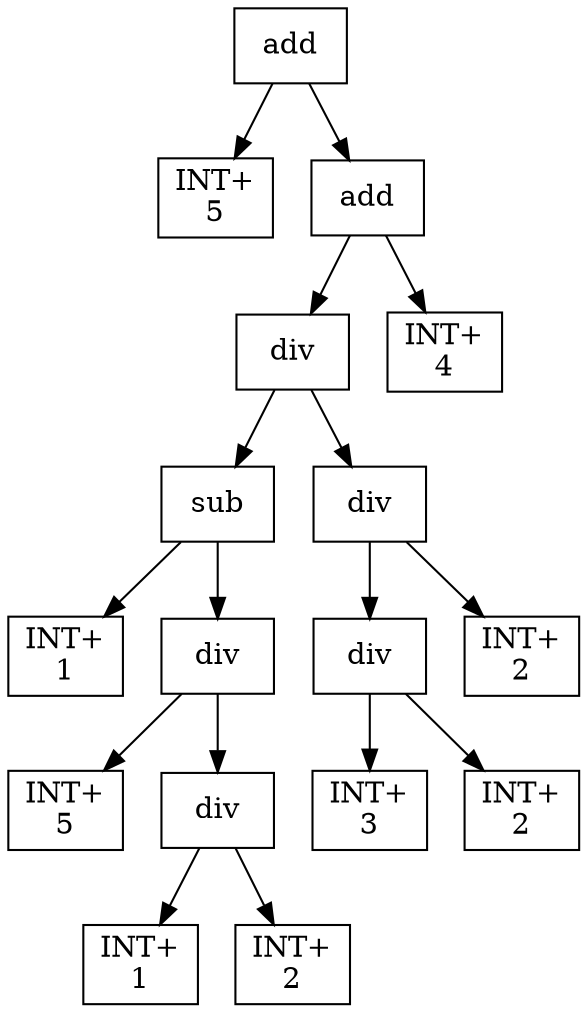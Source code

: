 digraph expr {
  node [shape=box];
  n1 [label="add"];
  n2 [label="INT+\n5"];
  n3 [label="add"];
  n4 [label="div"];
  n5 [label="sub"];
  n6 [label="INT+\n1"];
  n7 [label="div"];
  n8 [label="INT+\n5"];
  n9 [label="div"];
  n10 [label="INT+\n1"];
  n11 [label="INT+\n2"];
  n9 -> n10;
  n9 -> n11;
  n7 -> n8;
  n7 -> n9;
  n5 -> n6;
  n5 -> n7;
  n12 [label="div"];
  n13 [label="div"];
  n14 [label="INT+\n3"];
  n15 [label="INT+\n2"];
  n13 -> n14;
  n13 -> n15;
  n16 [label="INT+\n2"];
  n12 -> n13;
  n12 -> n16;
  n4 -> n5;
  n4 -> n12;
  n17 [label="INT+\n4"];
  n3 -> n4;
  n3 -> n17;
  n1 -> n2;
  n1 -> n3;
}